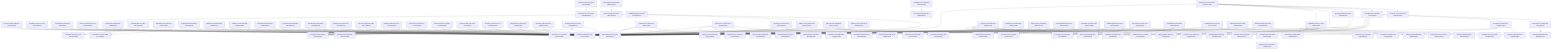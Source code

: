 graph TD
  18a0fc5f-7d59-49cc-9456-19c3fc8ebb5a --> 82a6b76f-c71c-42a3-896d-468238029109
  3ea42627-a99e-49f4-87ac-e9a21833f3da --> a5ab4cf4-e7ee-43e2-80c5-aeb48a032801
  3ea42627-a99e-49f4-87ac-e9a21833f3da --> 58cae183-da4a-47ae-81f7-b610fdc891cd
  9d97bd57-3014-4a75-ac15-1efa97a80582 --> a5ab4cf4-e7ee-43e2-80c5-aeb48a032801
  9d97bd57-3014-4a75-ac15-1efa97a80582 --> 58cae183-da4a-47ae-81f7-b610fdc891cd
  08e19346-1d69-462e-b948-24386a15661e --> 83fd7c13-94f3-4ac6-b9d2-80dce6fcb420
  fc070bf1-fc35-4135-886f-bf69cf92f32f --> 58cae183-da4a-47ae-81f7-b610fdc891cd
  fc070bf1-fc35-4135-886f-bf69cf92f32f --> a5ab4cf4-e7ee-43e2-80c5-aeb48a032801
  658e7c22-1563-4440-b793-a21b5ac6f8e5 --> 58cae183-da4a-47ae-81f7-b610fdc891cd
  658e7c22-1563-4440-b793-a21b5ac6f8e5 --> a5ab4cf4-e7ee-43e2-80c5-aeb48a032801
  dc1f6e48-fc70-4648-83c0-74f935b7f15c --> b9406039-aab7-4ee7-8143-b367b5146948
  dc1f6e48-fc70-4648-83c0-74f935b7f15c --> 58cae183-da4a-47ae-81f7-b610fdc891cd
  dc1f6e48-fc70-4648-83c0-74f935b7f15c --> a5ab4cf4-e7ee-43e2-80c5-aeb48a032801
  75586253-8d95-41c3-b1d9-89c9554b41cb --> 58cae183-da4a-47ae-81f7-b610fdc891cd
  75586253-8d95-41c3-b1d9-89c9554b41cb --> a5ab4cf4-e7ee-43e2-80c5-aeb48a032801
  75586253-8d95-41c3-b1d9-89c9554b41cb --> dc1f6e48-fc70-4648-83c0-74f935b7f15c
  ebe5ff0f-c4b9-42cf-9dc2-30675033145c --> b9406039-aab7-4ee7-8143-b367b5146948
  ce4b48bb-b7b5-4e82-8e8c-e36c69066e91 --> ecfcdedd-4220-4b5a-bfa6-7f88a368a927
  dd483900-5ad4-4475-b1c8-3ef8c2cc98da --> dea214b6-ec51-43e2-9568-f252e5bdfbc2
  dd483900-5ad4-4475-b1c8-3ef8c2cc98da --> 58cae183-da4a-47ae-81f7-b610fdc891cd
  2a7d0965-9e8b-4b6a-8ba4-d67f629e6df9 --> a5ab4cf4-e7ee-43e2-80c5-aeb48a032801
  2a7d0965-9e8b-4b6a-8ba4-d67f629e6df9 --> 58cae183-da4a-47ae-81f7-b610fdc891cd
  f8f94923-7115-4494-88bb-669fff47dc47 --> a5ab4cf4-e7ee-43e2-80c5-aeb48a032801
  f8f94923-7115-4494-88bb-669fff47dc47 --> 58cae183-da4a-47ae-81f7-b610fdc891cd
  ed086c74-d2c6-4ada-9f9b-598116ca8f34 --> a5ab4cf4-e7ee-43e2-80c5-aeb48a032801
  ed086c74-d2c6-4ada-9f9b-598116ca8f34 --> 58cae183-da4a-47ae-81f7-b610fdc891cd
  743cf18d-0a02-428c-8323-cd4f649483a2 --> a5ab4cf4-e7ee-43e2-80c5-aeb48a032801
  743cf18d-0a02-428c-8323-cd4f649483a2 --> 58cae183-da4a-47ae-81f7-b610fdc891cd
  072d11a2-0d4b-445b-9bf8-3881c912bc9d --> a5ab4cf4-e7ee-43e2-80c5-aeb48a032801
  072d11a2-0d4b-445b-9bf8-3881c912bc9d --> 58cae183-da4a-47ae-81f7-b610fdc891cd
  19231f5a-f4ba-495e-9605-76d52606edd3 --> fc7130fa-632b-4f39-9203-414bc34cf929
  19231f5a-f4ba-495e-9605-76d52606edd3 --> a5ab4cf4-e7ee-43e2-80c5-aeb48a032801
  19231f5a-f4ba-495e-9605-76d52606edd3 --> 58cae183-da4a-47ae-81f7-b610fdc891cd
  baf22f13-0123-4943-a731-511c94512797 --> fc7130fa-632b-4f39-9203-414bc34cf929
  baf22f13-0123-4943-a731-511c94512797 --> a5ab4cf4-e7ee-43e2-80c5-aeb48a032801
  baf22f13-0123-4943-a731-511c94512797 --> 58cae183-da4a-47ae-81f7-b610fdc891cd
  dfe73cf9-216b-451b-9d82-9417c7bbfd6a --> fc7130fa-632b-4f39-9203-414bc34cf929
  dfe73cf9-216b-451b-9d82-9417c7bbfd6a --> a5ab4cf4-e7ee-43e2-80c5-aeb48a032801
  dfe73cf9-216b-451b-9d82-9417c7bbfd6a --> 58cae183-da4a-47ae-81f7-b610fdc891cd
  65edad29-0b95-44b4-afc4-17e267aba334 --> fc7130fa-632b-4f39-9203-414bc34cf929
  65edad29-0b95-44b4-afc4-17e267aba334 --> a5ab4cf4-e7ee-43e2-80c5-aeb48a032801
  65edad29-0b95-44b4-afc4-17e267aba334 --> 58cae183-da4a-47ae-81f7-b610fdc891cd
  6f37187a-c5c7-48c2-baf7-ec73cddd035a --> fc7130fa-632b-4f39-9203-414bc34cf929
  6f37187a-c5c7-48c2-baf7-ec73cddd035a --> a5ab4cf4-e7ee-43e2-80c5-aeb48a032801
  6f37187a-c5c7-48c2-baf7-ec73cddd035a --> 58cae183-da4a-47ae-81f7-b610fdc891cd
  94f3e766-1464-4b71-8048-ed7285418665 --> fc7130fa-632b-4f39-9203-414bc34cf929
  94f3e766-1464-4b71-8048-ed7285418665 --> a5ab4cf4-e7ee-43e2-80c5-aeb48a032801
  94f3e766-1464-4b71-8048-ed7285418665 --> 58cae183-da4a-47ae-81f7-b610fdc891cd
  f67c4c41-485e-4297-a1e5-3a7fcf0af526 --> fc7130fa-632b-4f39-9203-414bc34cf929
  f67c4c41-485e-4297-a1e5-3a7fcf0af526 --> a5ab4cf4-e7ee-43e2-80c5-aeb48a032801
  f67c4c41-485e-4297-a1e5-3a7fcf0af526 --> 58cae183-da4a-47ae-81f7-b610fdc891cd
  74c4565a-ac95-4d20-a1e7-92856aeb7459 --> fc7130fa-632b-4f39-9203-414bc34cf929
  74c4565a-ac95-4d20-a1e7-92856aeb7459 --> a5ab4cf4-e7ee-43e2-80c5-aeb48a032801
  74c4565a-ac95-4d20-a1e7-92856aeb7459 --> 58cae183-da4a-47ae-81f7-b610fdc891cd
  549ebc5f-3a61-43d7-aab2-cc65625f3255 --> fc7130fa-632b-4f39-9203-414bc34cf929
  549ebc5f-3a61-43d7-aab2-cc65625f3255 --> a5ab4cf4-e7ee-43e2-80c5-aeb48a032801
  549ebc5f-3a61-43d7-aab2-cc65625f3255 --> 58cae183-da4a-47ae-81f7-b610fdc891cd
  8e9ca69c-f7f9-490a-973a-38d665c4e653 --> fc7130fa-632b-4f39-9203-414bc34cf929
  8e9ca69c-f7f9-490a-973a-38d665c4e653 --> a5ab4cf4-e7ee-43e2-80c5-aeb48a032801
  8e9ca69c-f7f9-490a-973a-38d665c4e653 --> 58cae183-da4a-47ae-81f7-b610fdc891cd
  75a920b4-a326-41c2-9c5b-7d6895801d12 --> f345d228-9d40-4076-a09e-5057c2321f6a
  75a920b4-a326-41c2-9c5b-7d6895801d12 --> fee999a4-c23c-4b3d-8209-e812867068fa
  75a920b4-a326-41c2-9c5b-7d6895801d12 --> a5ab4cf4-e7ee-43e2-80c5-aeb48a032801
  75a920b4-a326-41c2-9c5b-7d6895801d12 --> 58cae183-da4a-47ae-81f7-b610fdc891cd
  2026932f-504c-48f3-a1be-f52ff631cdbd --> e7897edb-ce43-4e7d-b061-619643a193a7
  2026932f-504c-48f3-a1be-f52ff631cdbd --> 24199746-c353-4cb3-90bb-1b2587f4b6bd
  2026932f-504c-48f3-a1be-f52ff631cdbd --> a5ab4cf4-e7ee-43e2-80c5-aeb48a032801
  2026932f-504c-48f3-a1be-f52ff631cdbd --> 58cae183-da4a-47ae-81f7-b610fdc891cd
  940e7daa-7c17-440d-b717-89783f26a0f5 --> adb26817-1b49-4b80-980c-71b34aa25385
  940e7daa-7c17-440d-b717-89783f26a0f5 --> b3371068-92ab-4237-af09-987ad0fc42d3
  940e7daa-7c17-440d-b717-89783f26a0f5 --> a5ab4cf4-e7ee-43e2-80c5-aeb48a032801
  940e7daa-7c17-440d-b717-89783f26a0f5 --> fdc64453-0bb5-471f-a787-8048bb0183df
  940e7daa-7c17-440d-b717-89783f26a0f5 --> 52931c32-88de-41b8-8235-74deb87693b4
  940e7daa-7c17-440d-b717-89783f26a0f5 --> 58cae183-da4a-47ae-81f7-b610fdc891cd
  90791def-3ade-44f7-be10-9698b243a574 --> 5b236805-222d-404b-827e-d931398e54b0
  90791def-3ade-44f7-be10-9698b243a574 --> a5ab4cf4-e7ee-43e2-80c5-aeb48a032801
  90791def-3ade-44f7-be10-9698b243a574 --> 58cae183-da4a-47ae-81f7-b610fdc891cd
  b88015c1-3ec6-498b-8a56-be29a7260e6e --> 564aa78d-0625-40d5-a578-0f6f0857824f
  b88015c1-3ec6-498b-8a56-be29a7260e6e --> a5ab4cf4-e7ee-43e2-80c5-aeb48a032801
  b88015c1-3ec6-498b-8a56-be29a7260e6e --> 58cae183-da4a-47ae-81f7-b610fdc891cd
  7d098db4-a470-4c1c-9454-cd49c023d26c --> af34e074-881c-4afb-9cd4-687008b23f07
  7d098db4-a470-4c1c-9454-cd49c023d26c --> 444d2524-2f7c-47e0-b6d5-3c23cb5660c7
  7d098db4-a470-4c1c-9454-cd49c023d26c --> eef93599-a213-4d8b-a4e8-578afb6f9025
  7d098db4-a470-4c1c-9454-cd49c023d26c --> a1f635cb-3270-4b76-99ab-fec48b02e066
  7d098db4-a470-4c1c-9454-cd49c023d26c --> 702103ff-1c26-48b8-930b-17dd26060d7a
  7d098db4-a470-4c1c-9454-cd49c023d26c --> 38f39e67-86bb-4fa9-9f1f-058158e9539b
  7d098db4-a470-4c1c-9454-cd49c023d26c --> 9b0eb575-31af-441c-8ee1-0add1b24244c
  f1fb179b-9a76-4b9d-9b95-692627eb1a9c --> f56a6acd-2445-4f0c-bb9b-03c3ea07087a
  f1fb179b-9a76-4b9d-9b95-692627eb1a9c --> af34e074-881c-4afb-9cd4-687008b23f07
  f1fb179b-9a76-4b9d-9b95-692627eb1a9c --> eef93599-a213-4d8b-a4e8-578afb6f9025
  f1fb179b-9a76-4b9d-9b95-692627eb1a9c --> a5ab4cf4-e7ee-43e2-80c5-aeb48a032801
  f1fb179b-9a76-4b9d-9b95-692627eb1a9c --> 58cae183-da4a-47ae-81f7-b610fdc891cd
  6baed5c7-076e-4229-90ed-df66cf966e6b --> 34736ea0-1158-4b70-af03-619e47981a4f
  6baed5c7-076e-4229-90ed-df66cf966e6b --> a5ab4cf4-e7ee-43e2-80c5-aeb48a032801
  6baed5c7-076e-4229-90ed-df66cf966e6b --> 58cae183-da4a-47ae-81f7-b610fdc891cd
  1d254bf9-09da-4799-be1c-257cfa1542cc --> 91687a2b-e4e3-48de-934d-cf94def6d7b9
  1d254bf9-09da-4799-be1c-257cfa1542cc --> 5c0160ff-3073-429f-a362-aa5af25171d5
  1d254bf9-09da-4799-be1c-257cfa1542cc --> 4d2e582d-bf99-44ea-91f6-bd8e3b006109
  1d254bf9-09da-4799-be1c-257cfa1542cc --> af34e074-881c-4afb-9cd4-687008b23f07
  1d254bf9-09da-4799-be1c-257cfa1542cc --> eef93599-a213-4d8b-a4e8-578afb6f9025
  1d254bf9-09da-4799-be1c-257cfa1542cc --> a5ab4cf4-e7ee-43e2-80c5-aeb48a032801
  1d254bf9-09da-4799-be1c-257cfa1542cc --> 58cae183-da4a-47ae-81f7-b610fdc891cd
  91687a2b-e4e3-48de-934d-cf94def6d7b9 --> 4a63d70e-9ff8-40d6-bc76-999b294da5a0
  5c0160ff-3073-429f-a362-aa5af25171d5 --> 4eda1222-d23f-4f16-b129-275e28ab08a0
  5c0160ff-3073-429f-a362-aa5af25171d5 --> 702103ff-1c26-48b8-930b-17dd26060d7a
  5c0160ff-3073-429f-a362-aa5af25171d5 --> 58cae183-da4a-47ae-81f7-b610fdc891cd
  cfc2af56-750a-45a8-bc0b-87f34f0e74a0 --> af34e074-881c-4afb-9cd4-687008b23f07
  cfc2af56-750a-45a8-bc0b-87f34f0e74a0 --> 4d2e582d-bf99-44ea-91f6-bd8e3b006109
  cfc2af56-750a-45a8-bc0b-87f34f0e74a0 --> 702103ff-1c26-48b8-930b-17dd26060d7a
  cfc2af56-750a-45a8-bc0b-87f34f0e74a0 --> 444d2524-2f7c-47e0-b6d5-3c23cb5660c7
  cfc2af56-750a-45a8-bc0b-87f34f0e74a0 --> eef93599-a213-4d8b-a4e8-578afb6f9025
  81a54c4f-c9c7-4789-8794-3ded5e971266 --> 7ba326a0-24c1-47d3-91d9-e0580d5d7279
  81a54c4f-c9c7-4789-8794-3ded5e971266 --> 1d254bf9-09da-4799-be1c-257cfa1542cc
  81a54c4f-c9c7-4789-8794-3ded5e971266 --> 9e76a02b-e89d-4547-ac9b-4393af9ea000
  81a54c4f-c9c7-4789-8794-3ded5e971266 --> 4eda1222-d23f-4f16-b129-275e28ab08a0
  81a54c4f-c9c7-4789-8794-3ded5e971266 --> 7d098db4-a470-4c1c-9454-cd49c023d26c
  81a54c4f-c9c7-4789-8794-3ded5e971266 --> 58cae183-da4a-47ae-81f7-b610fdc891cd
  3d1e0de9-72b7-44b9-9665-1b2fbe724ad3 --> 11b45296-ff07-4382-956b-bcb8b6e4a81b
  3d1e0de9-72b7-44b9-9665-1b2fbe724ad3 --> a5ab4cf4-e7ee-43e2-80c5-aeb48a032801
  3d1e0de9-72b7-44b9-9665-1b2fbe724ad3 --> 58cae183-da4a-47ae-81f7-b610fdc891cd
  59f21157-b05a-4495-83e5-086fd54be7ee --> 250ccc9d-962d-420d-a424-cfe2328040ad
  59f21157-b05a-4495-83e5-086fd54be7ee --> 70efa47f-6726-4c37-8019-fccefdc6a76a
  59f21157-b05a-4495-83e5-086fd54be7ee --> 0c197fc9-b2c0-4ed0-bea6-e4acad8d6a9e
  59f21157-b05a-4495-83e5-086fd54be7ee --> a5ab4cf4-e7ee-43e2-80c5-aeb48a032801
  59f21157-b05a-4495-83e5-086fd54be7ee --> 58cae183-da4a-47ae-81f7-b610fdc891cd
  6ef533d5-2f83-4d0e-b649-db5a080cfa05 --> 250ccc9d-962d-420d-a424-cfe2328040ad
  6ef533d5-2f83-4d0e-b649-db5a080cfa05 --> a5ab4cf4-e7ee-43e2-80c5-aeb48a032801
  6ef533d5-2f83-4d0e-b649-db5a080cfa05 --> 58cae183-da4a-47ae-81f7-b610fdc891cd
  b057989b-aa0e-4b4a-a616-8f44e3c9c080 --> 250ccc9d-962d-420d-a424-cfe2328040ad
  b057989b-aa0e-4b4a-a616-8f44e3c9c080 --> a5ab4cf4-e7ee-43e2-80c5-aeb48a032801
  b057989b-aa0e-4b4a-a616-8f44e3c9c080 --> 58cae183-da4a-47ae-81f7-b610fdc891cd
  96d82614-5bad-47da-9b1d-5d4a776fbde3 --> 250ccc9d-962d-420d-a424-cfe2328040ad
  96d82614-5bad-47da-9b1d-5d4a776fbde3 --> a5ab4cf4-e7ee-43e2-80c5-aeb48a032801
  96d82614-5bad-47da-9b1d-5d4a776fbde3 --> 58cae183-da4a-47ae-81f7-b610fdc891cd
  52c3cd95-7041-4321-9ce3-c6739eb4e47b --> 1cbdef72-3511-4b4d-be1d-948680a7fade
  52c3cd95-7041-4321-9ce3-c6739eb4e47b --> 0c197fc9-b2c0-4ed0-bea6-e4acad8d6a9e
  52c3cd95-7041-4321-9ce3-c6739eb4e47b --> a5ab4cf4-e7ee-43e2-80c5-aeb48a032801
  52c3cd95-7041-4321-9ce3-c6739eb4e47b --> 58cae183-da4a-47ae-81f7-b610fdc891cd
  c17409a0-f504-417f-a383-94fd40789b1f --> bb7d02b5-2c64-43d3-bcb7-f9f6111509fc
  dc7a0883-f54e-4ad1-94b0-79c6a498bdb5 --> c17409a0-f504-417f-a383-94fd40789b1f
  dc7a0883-f54e-4ad1-94b0-79c6a498bdb5 --> 250ccc9d-962d-420d-a424-cfe2328040ad
  dc7a0883-f54e-4ad1-94b0-79c6a498bdb5 --> cd791397-0fde-425d-8606-8820582c0acd
  dc7a0883-f54e-4ad1-94b0-79c6a498bdb5 --> af34e074-881c-4afb-9cd4-687008b23f07
  dc7a0883-f54e-4ad1-94b0-79c6a498bdb5 --> eef93599-a213-4d8b-a4e8-578afb6f9025
  dc7a0883-f54e-4ad1-94b0-79c6a498bdb5 --> 58cae183-da4a-47ae-81f7-b610fdc891cd
  60fc8082-827f-4ea4-b3e7-2cc4ea2c7f06 --> d2a7703e-2f7e-4caa-9490-50ff2804ab43
  60fc8082-827f-4ea4-b3e7-2cc4ea2c7f06 --> a5ab4cf4-e7ee-43e2-80c5-aeb48a032801
  60fc8082-827f-4ea4-b3e7-2cc4ea2c7f06 --> 58cae183-da4a-47ae-81f7-b610fdc891cd
  6c655c0b-6df7-415e-b605-c6281294322b --> 2713bae4-61e8-46dc-a1c5-acbe3ba86efc
  6c655c0b-6df7-415e-b605-c6281294322b --> a5ab4cf4-e7ee-43e2-80c5-aeb48a032801
  6c655c0b-6df7-415e-b605-c6281294322b --> 58cae183-da4a-47ae-81f7-b610fdc891cd
  380d2a36-48d4-4e14-99a4-506e688aea13 --> 18ad2fe8-a538-436d-883e-e4bab0a38ef5
  380d2a36-48d4-4e14-99a4-506e688aea13 --> a5ab4cf4-e7ee-43e2-80c5-aeb48a032801
  380d2a36-48d4-4e14-99a4-506e688aea13 --> 58cae183-da4a-47ae-81f7-b610fdc891cd
